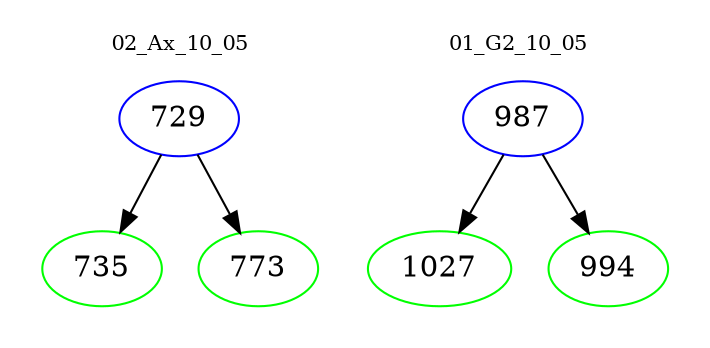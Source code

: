 digraph{
subgraph cluster_0 {
color = white
label = "02_Ax_10_05";
fontsize=10;
T0_729 [label="729", color="blue"]
T0_729 -> T0_735 [color="black"]
T0_735 [label="735", color="green"]
T0_729 -> T0_773 [color="black"]
T0_773 [label="773", color="green"]
}
subgraph cluster_1 {
color = white
label = "01_G2_10_05";
fontsize=10;
T1_987 [label="987", color="blue"]
T1_987 -> T1_1027 [color="black"]
T1_1027 [label="1027", color="green"]
T1_987 -> T1_994 [color="black"]
T1_994 [label="994", color="green"]
}
}
